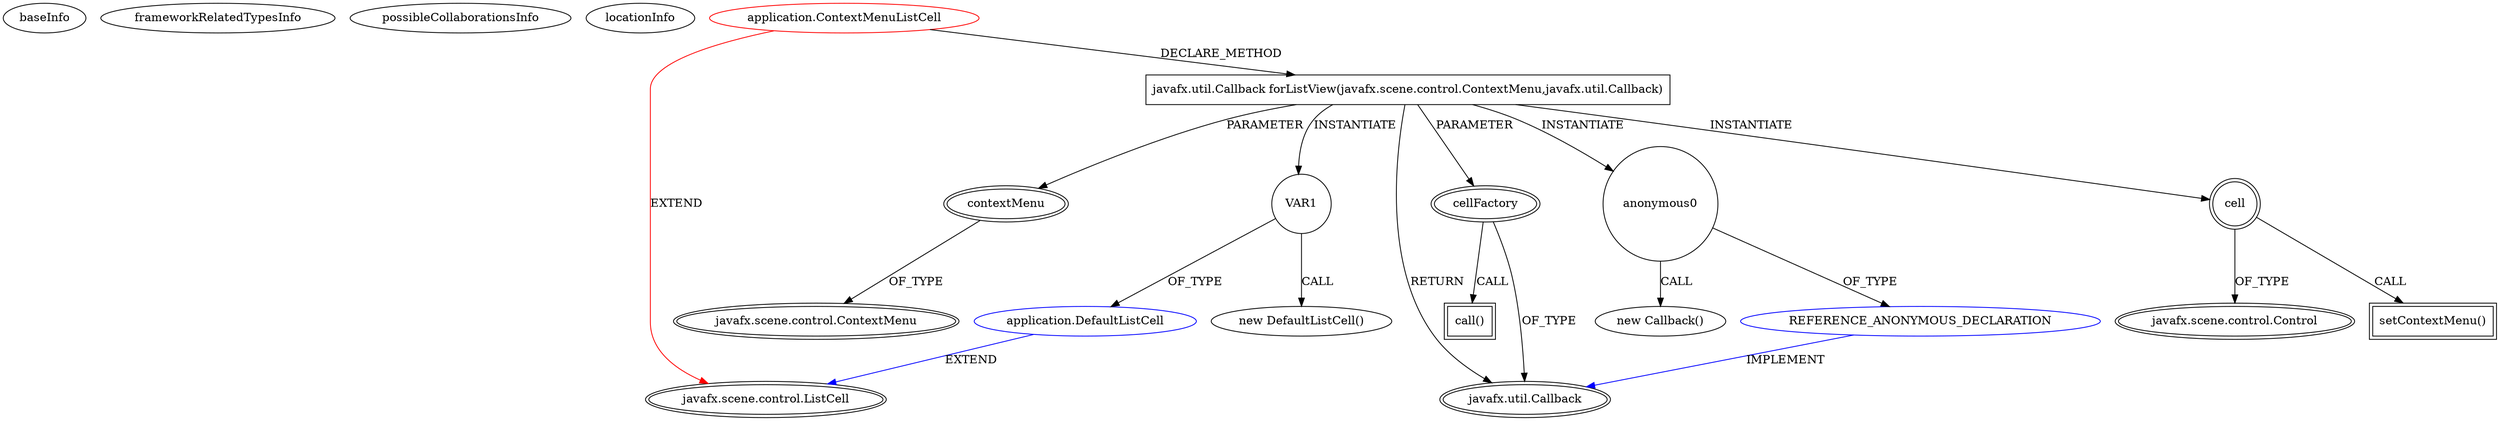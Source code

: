 digraph {
baseInfo[graphId=461,category="extension_graph",isAnonymous=false,possibleRelation=true]
frameworkRelatedTypesInfo[0="javafx.scene.control.ListCell"]
possibleCollaborationsInfo[0="461~CLIENT_METHOD_DECLARATION-INSTANTIATION-~javafx.scene.control.ListCell ~javafx.scene.control.ListCell ~false~false",1="461~CLIENT_METHOD_DECLARATION-INSTANTIATION-~javafx.scene.control.ListCell ~javafx.util.Callback ~false~true"]
locationInfo[projectName="Fisiu-skontrumFx",filePath="/Fisiu-skontrumFx/skontrumFx-master/skontrumFxApp/src/application/ContextMenuListCell.java",contextSignature="ContextMenuListCell",graphId="461"]
0[label="application.ContextMenuListCell",vertexType="ROOT_CLIENT_CLASS_DECLARATION",isFrameworkType=false,color=red]
1[label="javafx.scene.control.ListCell",vertexType="FRAMEWORK_CLASS_TYPE",isFrameworkType=true,peripheries=2]
6[label="javafx.util.Callback forListView(javafx.scene.control.ContextMenu,javafx.util.Callback)",vertexType="CLIENT_METHOD_DECLARATION",isFrameworkType=false,shape=box]
7[label="javafx.util.Callback",vertexType="FRAMEWORK_INTERFACE_TYPE",isFrameworkType=true,peripheries=2]
8[label="contextMenu",vertexType="PARAMETER_DECLARATION",isFrameworkType=true,peripheries=2]
9[label="javafx.scene.control.ContextMenu",vertexType="FRAMEWORK_CLASS_TYPE",isFrameworkType=true,peripheries=2]
10[label="cellFactory",vertexType="PARAMETER_DECLARATION",isFrameworkType=true,peripheries=2]
13[label="anonymous0",vertexType="VARIABLE_EXPRESION",isFrameworkType=false,shape=circle]
14[label="REFERENCE_ANONYMOUS_DECLARATION",vertexType="REFERENCE_ANONYMOUS_DECLARATION",isFrameworkType=false,color=blue]
12[label="new Callback()",vertexType="CONSTRUCTOR_CALL",isFrameworkType=false]
17[label="VAR1",vertexType="VARIABLE_EXPRESION",isFrameworkType=false,shape=circle]
18[label="application.DefaultListCell",vertexType="REFERENCE_CLIENT_CLASS_DECLARATION",isFrameworkType=false,color=blue]
16[label="new DefaultListCell()",vertexType="CONSTRUCTOR_CALL",isFrameworkType=false]
21[label="call()",vertexType="INSIDE_CALL",isFrameworkType=true,peripheries=2,shape=box]
22[label="cell",vertexType="VARIABLE_EXPRESION",isFrameworkType=true,peripheries=2,shape=circle]
24[label="javafx.scene.control.Control",vertexType="FRAMEWORK_CLASS_TYPE",isFrameworkType=true,peripheries=2]
23[label="setContextMenu()",vertexType="INSIDE_CALL",isFrameworkType=true,peripheries=2,shape=box]
0->1[label="EXTEND",color=red]
0->6[label="DECLARE_METHOD"]
6->7[label="RETURN"]
8->9[label="OF_TYPE"]
6->8[label="PARAMETER"]
10->7[label="OF_TYPE"]
6->10[label="PARAMETER"]
6->13[label="INSTANTIATE"]
14->7[label="IMPLEMENT",color=blue]
13->14[label="OF_TYPE"]
13->12[label="CALL"]
6->17[label="INSTANTIATE"]
18->1[label="EXTEND",color=blue]
17->18[label="OF_TYPE"]
17->16[label="CALL"]
10->21[label="CALL"]
6->22[label="INSTANTIATE"]
22->24[label="OF_TYPE"]
22->23[label="CALL"]
}
